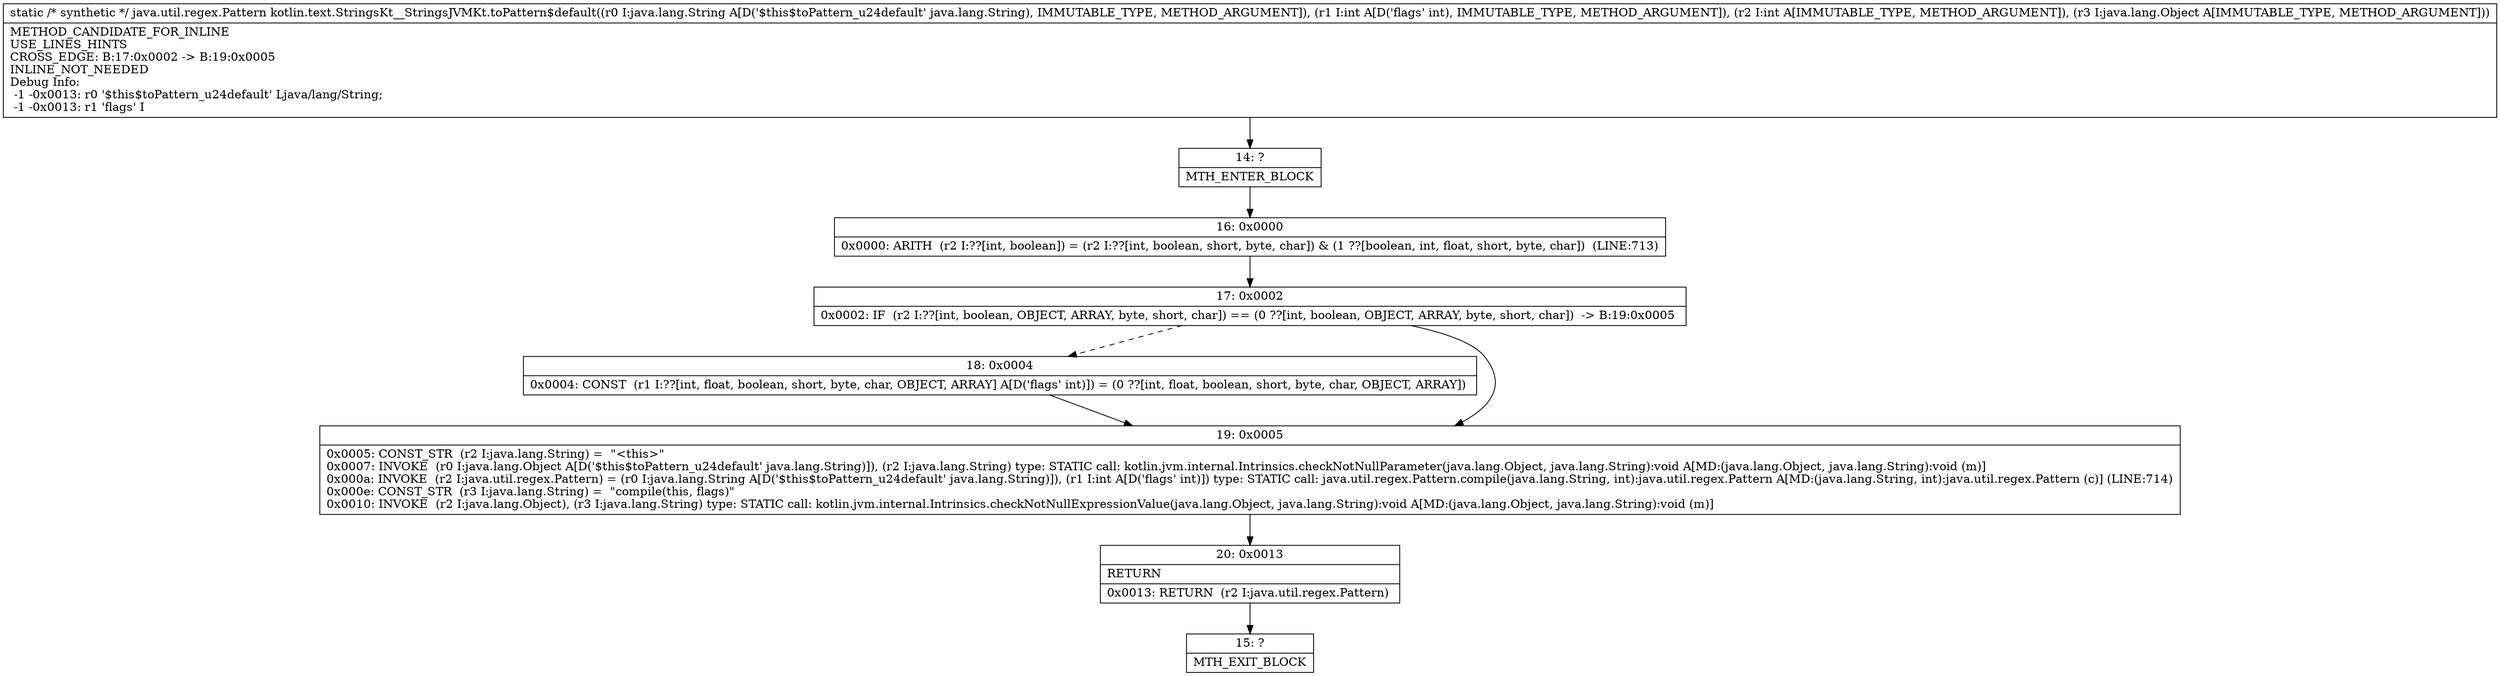 digraph "CFG forkotlin.text.StringsKt__StringsJVMKt.toPattern$default(Ljava\/lang\/String;IILjava\/lang\/Object;)Ljava\/util\/regex\/Pattern;" {
Node_14 [shape=record,label="{14\:\ ?|MTH_ENTER_BLOCK\l}"];
Node_16 [shape=record,label="{16\:\ 0x0000|0x0000: ARITH  (r2 I:??[int, boolean]) = (r2 I:??[int, boolean, short, byte, char]) & (1 ??[boolean, int, float, short, byte, char])  (LINE:713)\l}"];
Node_17 [shape=record,label="{17\:\ 0x0002|0x0002: IF  (r2 I:??[int, boolean, OBJECT, ARRAY, byte, short, char]) == (0 ??[int, boolean, OBJECT, ARRAY, byte, short, char])  \-\> B:19:0x0005 \l}"];
Node_18 [shape=record,label="{18\:\ 0x0004|0x0004: CONST  (r1 I:??[int, float, boolean, short, byte, char, OBJECT, ARRAY] A[D('flags' int)]) = (0 ??[int, float, boolean, short, byte, char, OBJECT, ARRAY]) \l}"];
Node_19 [shape=record,label="{19\:\ 0x0005|0x0005: CONST_STR  (r2 I:java.lang.String) =  \"\<this\>\" \l0x0007: INVOKE  (r0 I:java.lang.Object A[D('$this$toPattern_u24default' java.lang.String)]), (r2 I:java.lang.String) type: STATIC call: kotlin.jvm.internal.Intrinsics.checkNotNullParameter(java.lang.Object, java.lang.String):void A[MD:(java.lang.Object, java.lang.String):void (m)]\l0x000a: INVOKE  (r2 I:java.util.regex.Pattern) = (r0 I:java.lang.String A[D('$this$toPattern_u24default' java.lang.String)]), (r1 I:int A[D('flags' int)]) type: STATIC call: java.util.regex.Pattern.compile(java.lang.String, int):java.util.regex.Pattern A[MD:(java.lang.String, int):java.util.regex.Pattern (c)] (LINE:714)\l0x000e: CONST_STR  (r3 I:java.lang.String) =  \"compile(this, flags)\" \l0x0010: INVOKE  (r2 I:java.lang.Object), (r3 I:java.lang.String) type: STATIC call: kotlin.jvm.internal.Intrinsics.checkNotNullExpressionValue(java.lang.Object, java.lang.String):void A[MD:(java.lang.Object, java.lang.String):void (m)]\l}"];
Node_20 [shape=record,label="{20\:\ 0x0013|RETURN\l|0x0013: RETURN  (r2 I:java.util.regex.Pattern) \l}"];
Node_15 [shape=record,label="{15\:\ ?|MTH_EXIT_BLOCK\l}"];
MethodNode[shape=record,label="{static \/* synthetic *\/ java.util.regex.Pattern kotlin.text.StringsKt__StringsJVMKt.toPattern$default((r0 I:java.lang.String A[D('$this$toPattern_u24default' java.lang.String), IMMUTABLE_TYPE, METHOD_ARGUMENT]), (r1 I:int A[D('flags' int), IMMUTABLE_TYPE, METHOD_ARGUMENT]), (r2 I:int A[IMMUTABLE_TYPE, METHOD_ARGUMENT]), (r3 I:java.lang.Object A[IMMUTABLE_TYPE, METHOD_ARGUMENT]))  | METHOD_CANDIDATE_FOR_INLINE\lUSE_LINES_HINTS\lCROSS_EDGE: B:17:0x0002 \-\> B:19:0x0005\lINLINE_NOT_NEEDED\lDebug Info:\l  \-1 \-0x0013: r0 '$this$toPattern_u24default' Ljava\/lang\/String;\l  \-1 \-0x0013: r1 'flags' I\l}"];
MethodNode -> Node_14;Node_14 -> Node_16;
Node_16 -> Node_17;
Node_17 -> Node_18[style=dashed];
Node_17 -> Node_19;
Node_18 -> Node_19;
Node_19 -> Node_20;
Node_20 -> Node_15;
}

